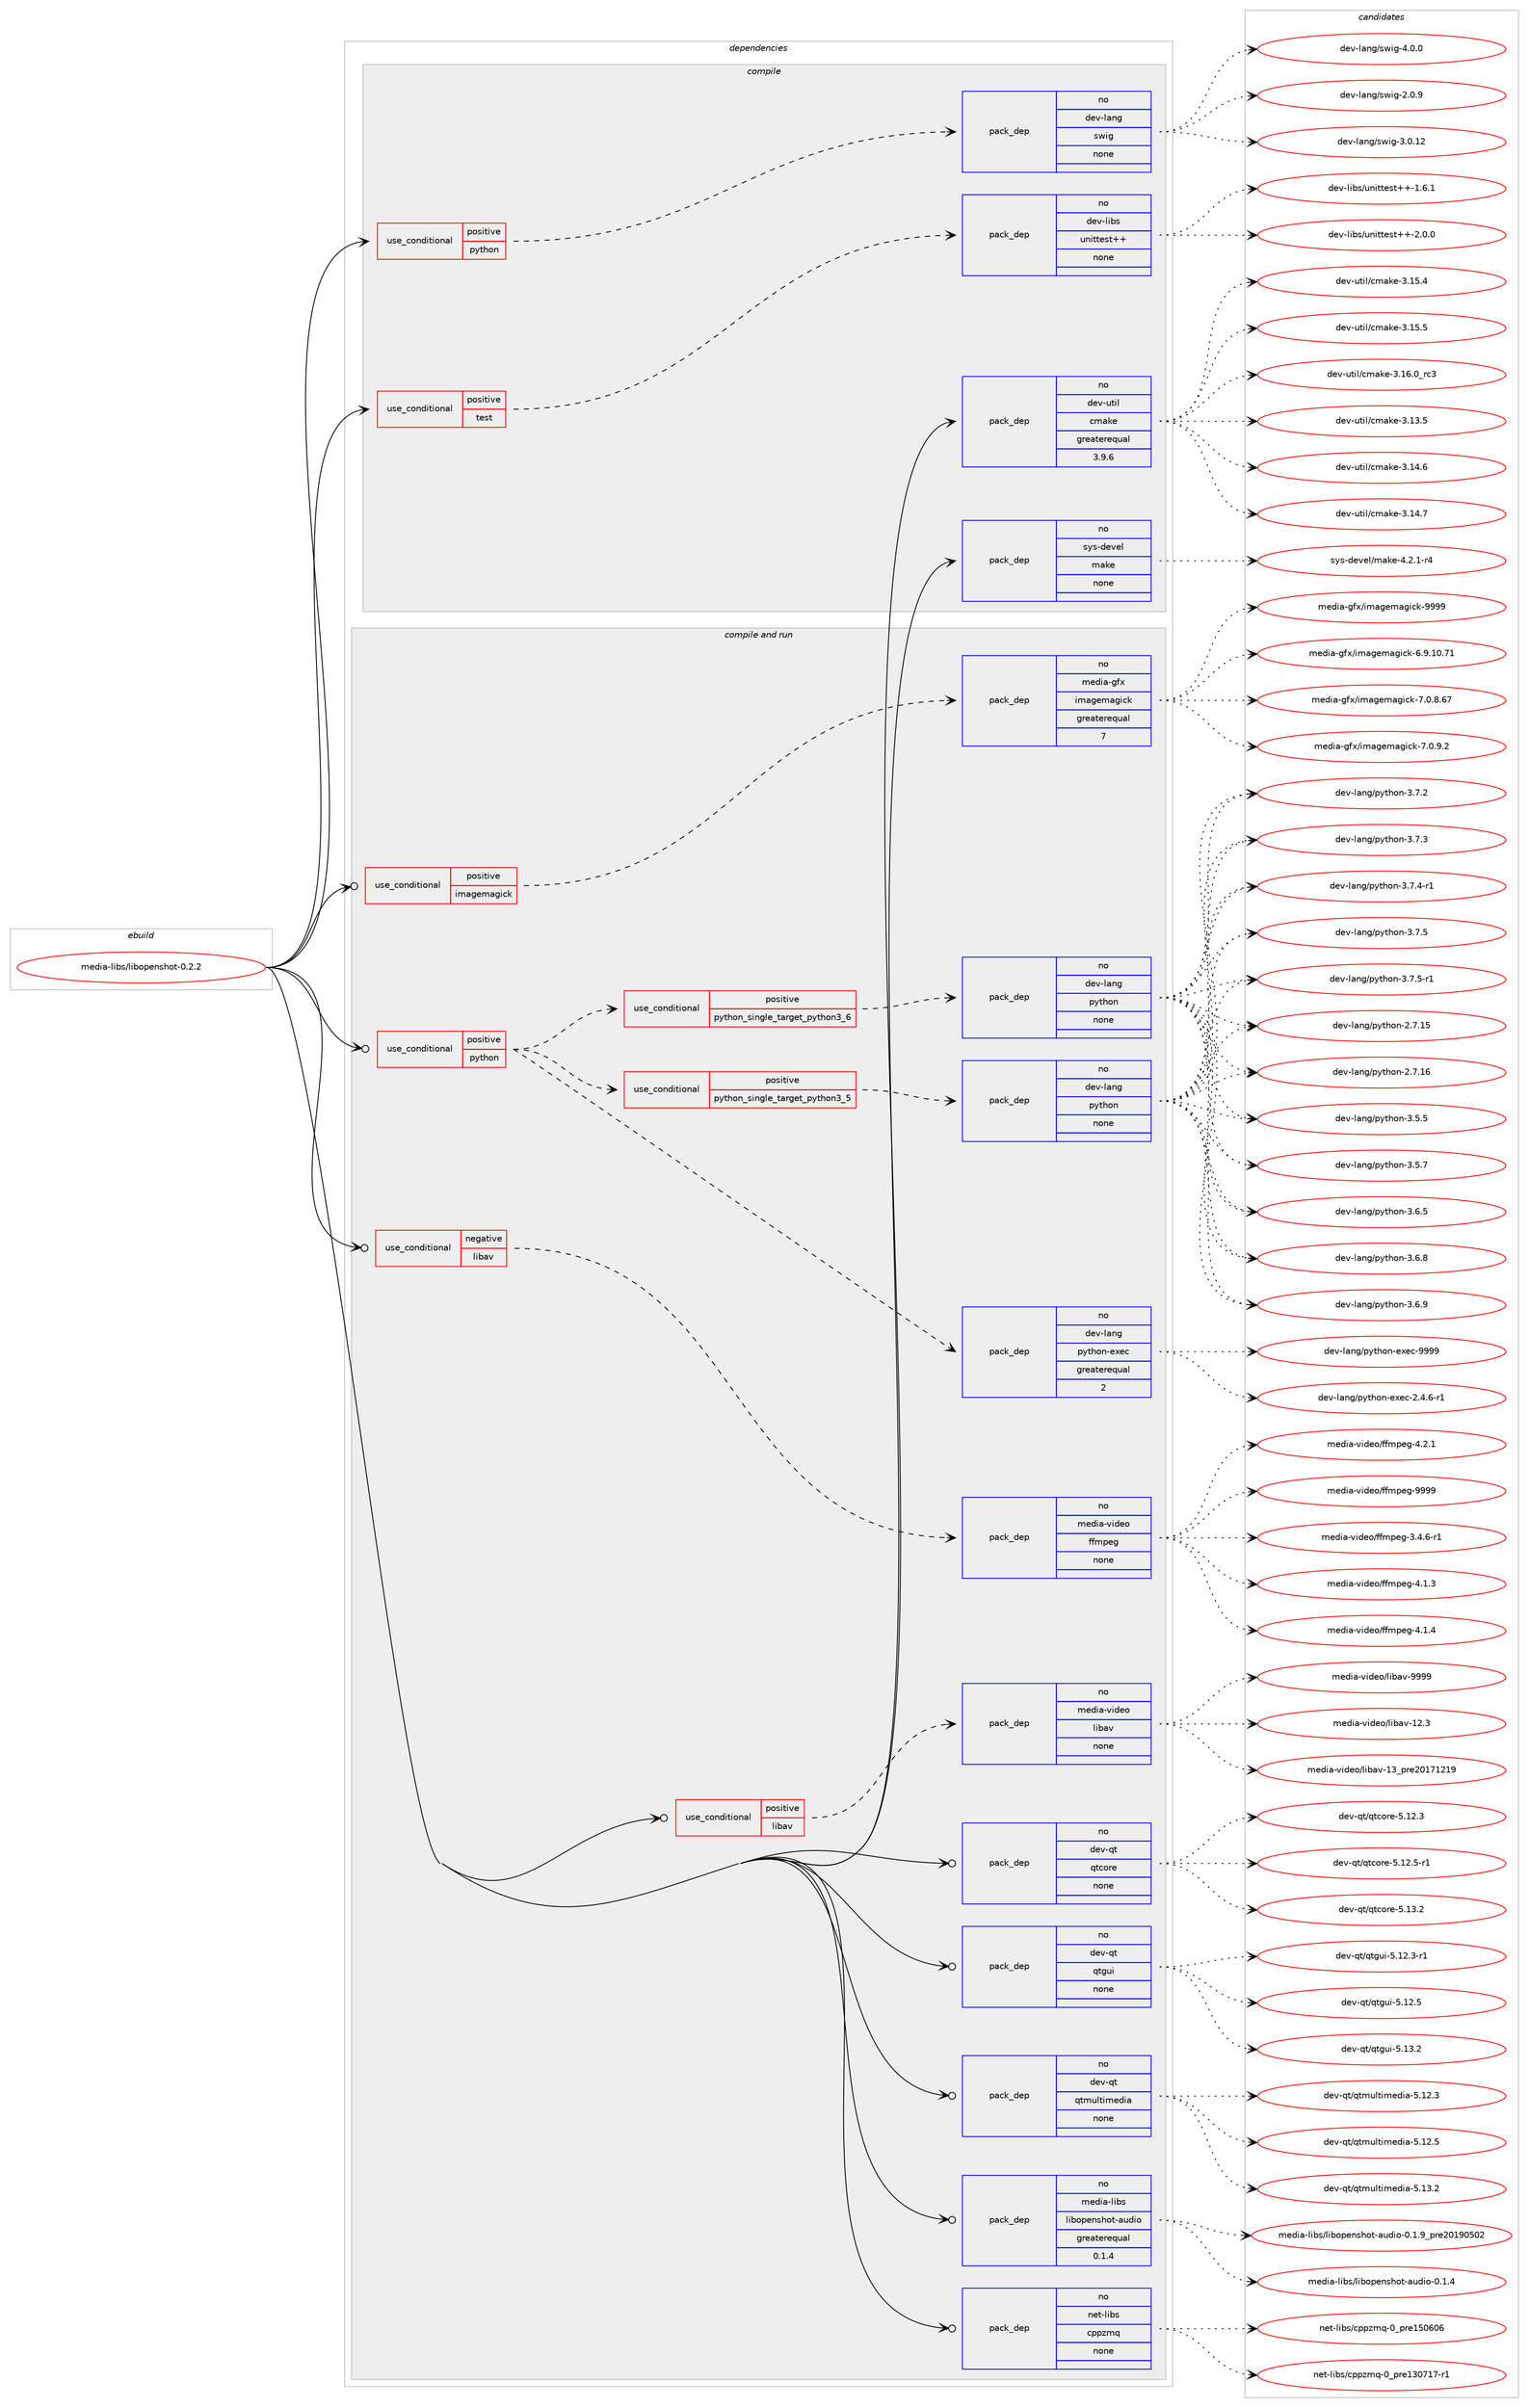 digraph prolog {

# *************
# Graph options
# *************

newrank=true;
concentrate=true;
compound=true;
graph [rankdir=LR,fontname=Helvetica,fontsize=10,ranksep=1.5];#, ranksep=2.5, nodesep=0.2];
edge  [arrowhead=vee];
node  [fontname=Helvetica,fontsize=10];

# **********
# The ebuild
# **********

subgraph cluster_leftcol {
color=gray;
rank=same;
label=<<i>ebuild</i>>;
id [label="media-libs/libopenshot-0.2.2", color=red, width=4, href="../media-libs/libopenshot-0.2.2.svg"];
}

# ****************
# The dependencies
# ****************

subgraph cluster_midcol {
color=gray;
label=<<i>dependencies</i>>;
subgraph cluster_compile {
fillcolor="#eeeeee";
style=filled;
label=<<i>compile</i>>;
subgraph cond191665 {
dependency788091 [label=<<TABLE BORDER="0" CELLBORDER="1" CELLSPACING="0" CELLPADDING="4"><TR><TD ROWSPAN="3" CELLPADDING="10">use_conditional</TD></TR><TR><TD>positive</TD></TR><TR><TD>python</TD></TR></TABLE>>, shape=none, color=red];
subgraph pack582696 {
dependency788092 [label=<<TABLE BORDER="0" CELLBORDER="1" CELLSPACING="0" CELLPADDING="4" WIDTH="220"><TR><TD ROWSPAN="6" CELLPADDING="30">pack_dep</TD></TR><TR><TD WIDTH="110">no</TD></TR><TR><TD>dev-lang</TD></TR><TR><TD>swig</TD></TR><TR><TD>none</TD></TR><TR><TD></TD></TR></TABLE>>, shape=none, color=blue];
}
dependency788091:e -> dependency788092:w [weight=20,style="dashed",arrowhead="vee"];
}
id:e -> dependency788091:w [weight=20,style="solid",arrowhead="vee"];
subgraph cond191666 {
dependency788093 [label=<<TABLE BORDER="0" CELLBORDER="1" CELLSPACING="0" CELLPADDING="4"><TR><TD ROWSPAN="3" CELLPADDING="10">use_conditional</TD></TR><TR><TD>positive</TD></TR><TR><TD>test</TD></TR></TABLE>>, shape=none, color=red];
subgraph pack582697 {
dependency788094 [label=<<TABLE BORDER="0" CELLBORDER="1" CELLSPACING="0" CELLPADDING="4" WIDTH="220"><TR><TD ROWSPAN="6" CELLPADDING="30">pack_dep</TD></TR><TR><TD WIDTH="110">no</TD></TR><TR><TD>dev-libs</TD></TR><TR><TD>unittest++</TD></TR><TR><TD>none</TD></TR><TR><TD></TD></TR></TABLE>>, shape=none, color=blue];
}
dependency788093:e -> dependency788094:w [weight=20,style="dashed",arrowhead="vee"];
}
id:e -> dependency788093:w [weight=20,style="solid",arrowhead="vee"];
subgraph pack582698 {
dependency788095 [label=<<TABLE BORDER="0" CELLBORDER="1" CELLSPACING="0" CELLPADDING="4" WIDTH="220"><TR><TD ROWSPAN="6" CELLPADDING="30">pack_dep</TD></TR><TR><TD WIDTH="110">no</TD></TR><TR><TD>dev-util</TD></TR><TR><TD>cmake</TD></TR><TR><TD>greaterequal</TD></TR><TR><TD>3.9.6</TD></TR></TABLE>>, shape=none, color=blue];
}
id:e -> dependency788095:w [weight=20,style="solid",arrowhead="vee"];
subgraph pack582699 {
dependency788096 [label=<<TABLE BORDER="0" CELLBORDER="1" CELLSPACING="0" CELLPADDING="4" WIDTH="220"><TR><TD ROWSPAN="6" CELLPADDING="30">pack_dep</TD></TR><TR><TD WIDTH="110">no</TD></TR><TR><TD>sys-devel</TD></TR><TR><TD>make</TD></TR><TR><TD>none</TD></TR><TR><TD></TD></TR></TABLE>>, shape=none, color=blue];
}
id:e -> dependency788096:w [weight=20,style="solid",arrowhead="vee"];
}
subgraph cluster_compileandrun {
fillcolor="#eeeeee";
style=filled;
label=<<i>compile and run</i>>;
subgraph cond191667 {
dependency788097 [label=<<TABLE BORDER="0" CELLBORDER="1" CELLSPACING="0" CELLPADDING="4"><TR><TD ROWSPAN="3" CELLPADDING="10">use_conditional</TD></TR><TR><TD>negative</TD></TR><TR><TD>libav</TD></TR></TABLE>>, shape=none, color=red];
subgraph pack582700 {
dependency788098 [label=<<TABLE BORDER="0" CELLBORDER="1" CELLSPACING="0" CELLPADDING="4" WIDTH="220"><TR><TD ROWSPAN="6" CELLPADDING="30">pack_dep</TD></TR><TR><TD WIDTH="110">no</TD></TR><TR><TD>media-video</TD></TR><TR><TD>ffmpeg</TD></TR><TR><TD>none</TD></TR><TR><TD></TD></TR></TABLE>>, shape=none, color=blue];
}
dependency788097:e -> dependency788098:w [weight=20,style="dashed",arrowhead="vee"];
}
id:e -> dependency788097:w [weight=20,style="solid",arrowhead="odotvee"];
subgraph cond191668 {
dependency788099 [label=<<TABLE BORDER="0" CELLBORDER="1" CELLSPACING="0" CELLPADDING="4"><TR><TD ROWSPAN="3" CELLPADDING="10">use_conditional</TD></TR><TR><TD>positive</TD></TR><TR><TD>imagemagick</TD></TR></TABLE>>, shape=none, color=red];
subgraph pack582701 {
dependency788100 [label=<<TABLE BORDER="0" CELLBORDER="1" CELLSPACING="0" CELLPADDING="4" WIDTH="220"><TR><TD ROWSPAN="6" CELLPADDING="30">pack_dep</TD></TR><TR><TD WIDTH="110">no</TD></TR><TR><TD>media-gfx</TD></TR><TR><TD>imagemagick</TD></TR><TR><TD>greaterequal</TD></TR><TR><TD>7</TD></TR></TABLE>>, shape=none, color=blue];
}
dependency788099:e -> dependency788100:w [weight=20,style="dashed",arrowhead="vee"];
}
id:e -> dependency788099:w [weight=20,style="solid",arrowhead="odotvee"];
subgraph cond191669 {
dependency788101 [label=<<TABLE BORDER="0" CELLBORDER="1" CELLSPACING="0" CELLPADDING="4"><TR><TD ROWSPAN="3" CELLPADDING="10">use_conditional</TD></TR><TR><TD>positive</TD></TR><TR><TD>libav</TD></TR></TABLE>>, shape=none, color=red];
subgraph pack582702 {
dependency788102 [label=<<TABLE BORDER="0" CELLBORDER="1" CELLSPACING="0" CELLPADDING="4" WIDTH="220"><TR><TD ROWSPAN="6" CELLPADDING="30">pack_dep</TD></TR><TR><TD WIDTH="110">no</TD></TR><TR><TD>media-video</TD></TR><TR><TD>libav</TD></TR><TR><TD>none</TD></TR><TR><TD></TD></TR></TABLE>>, shape=none, color=blue];
}
dependency788101:e -> dependency788102:w [weight=20,style="dashed",arrowhead="vee"];
}
id:e -> dependency788101:w [weight=20,style="solid",arrowhead="odotvee"];
subgraph cond191670 {
dependency788103 [label=<<TABLE BORDER="0" CELLBORDER="1" CELLSPACING="0" CELLPADDING="4"><TR><TD ROWSPAN="3" CELLPADDING="10">use_conditional</TD></TR><TR><TD>positive</TD></TR><TR><TD>python</TD></TR></TABLE>>, shape=none, color=red];
subgraph cond191671 {
dependency788104 [label=<<TABLE BORDER="0" CELLBORDER="1" CELLSPACING="0" CELLPADDING="4"><TR><TD ROWSPAN="3" CELLPADDING="10">use_conditional</TD></TR><TR><TD>positive</TD></TR><TR><TD>python_single_target_python3_5</TD></TR></TABLE>>, shape=none, color=red];
subgraph pack582703 {
dependency788105 [label=<<TABLE BORDER="0" CELLBORDER="1" CELLSPACING="0" CELLPADDING="4" WIDTH="220"><TR><TD ROWSPAN="6" CELLPADDING="30">pack_dep</TD></TR><TR><TD WIDTH="110">no</TD></TR><TR><TD>dev-lang</TD></TR><TR><TD>python</TD></TR><TR><TD>none</TD></TR><TR><TD></TD></TR></TABLE>>, shape=none, color=blue];
}
dependency788104:e -> dependency788105:w [weight=20,style="dashed",arrowhead="vee"];
}
dependency788103:e -> dependency788104:w [weight=20,style="dashed",arrowhead="vee"];
subgraph cond191672 {
dependency788106 [label=<<TABLE BORDER="0" CELLBORDER="1" CELLSPACING="0" CELLPADDING="4"><TR><TD ROWSPAN="3" CELLPADDING="10">use_conditional</TD></TR><TR><TD>positive</TD></TR><TR><TD>python_single_target_python3_6</TD></TR></TABLE>>, shape=none, color=red];
subgraph pack582704 {
dependency788107 [label=<<TABLE BORDER="0" CELLBORDER="1" CELLSPACING="0" CELLPADDING="4" WIDTH="220"><TR><TD ROWSPAN="6" CELLPADDING="30">pack_dep</TD></TR><TR><TD WIDTH="110">no</TD></TR><TR><TD>dev-lang</TD></TR><TR><TD>python</TD></TR><TR><TD>none</TD></TR><TR><TD></TD></TR></TABLE>>, shape=none, color=blue];
}
dependency788106:e -> dependency788107:w [weight=20,style="dashed",arrowhead="vee"];
}
dependency788103:e -> dependency788106:w [weight=20,style="dashed",arrowhead="vee"];
subgraph pack582705 {
dependency788108 [label=<<TABLE BORDER="0" CELLBORDER="1" CELLSPACING="0" CELLPADDING="4" WIDTH="220"><TR><TD ROWSPAN="6" CELLPADDING="30">pack_dep</TD></TR><TR><TD WIDTH="110">no</TD></TR><TR><TD>dev-lang</TD></TR><TR><TD>python-exec</TD></TR><TR><TD>greaterequal</TD></TR><TR><TD>2</TD></TR></TABLE>>, shape=none, color=blue];
}
dependency788103:e -> dependency788108:w [weight=20,style="dashed",arrowhead="vee"];
}
id:e -> dependency788103:w [weight=20,style="solid",arrowhead="odotvee"];
subgraph pack582706 {
dependency788109 [label=<<TABLE BORDER="0" CELLBORDER="1" CELLSPACING="0" CELLPADDING="4" WIDTH="220"><TR><TD ROWSPAN="6" CELLPADDING="30">pack_dep</TD></TR><TR><TD WIDTH="110">no</TD></TR><TR><TD>dev-qt</TD></TR><TR><TD>qtcore</TD></TR><TR><TD>none</TD></TR><TR><TD></TD></TR></TABLE>>, shape=none, color=blue];
}
id:e -> dependency788109:w [weight=20,style="solid",arrowhead="odotvee"];
subgraph pack582707 {
dependency788110 [label=<<TABLE BORDER="0" CELLBORDER="1" CELLSPACING="0" CELLPADDING="4" WIDTH="220"><TR><TD ROWSPAN="6" CELLPADDING="30">pack_dep</TD></TR><TR><TD WIDTH="110">no</TD></TR><TR><TD>dev-qt</TD></TR><TR><TD>qtgui</TD></TR><TR><TD>none</TD></TR><TR><TD></TD></TR></TABLE>>, shape=none, color=blue];
}
id:e -> dependency788110:w [weight=20,style="solid",arrowhead="odotvee"];
subgraph pack582708 {
dependency788111 [label=<<TABLE BORDER="0" CELLBORDER="1" CELLSPACING="0" CELLPADDING="4" WIDTH="220"><TR><TD ROWSPAN="6" CELLPADDING="30">pack_dep</TD></TR><TR><TD WIDTH="110">no</TD></TR><TR><TD>dev-qt</TD></TR><TR><TD>qtmultimedia</TD></TR><TR><TD>none</TD></TR><TR><TD></TD></TR></TABLE>>, shape=none, color=blue];
}
id:e -> dependency788111:w [weight=20,style="solid",arrowhead="odotvee"];
subgraph pack582709 {
dependency788112 [label=<<TABLE BORDER="0" CELLBORDER="1" CELLSPACING="0" CELLPADDING="4" WIDTH="220"><TR><TD ROWSPAN="6" CELLPADDING="30">pack_dep</TD></TR><TR><TD WIDTH="110">no</TD></TR><TR><TD>media-libs</TD></TR><TR><TD>libopenshot-audio</TD></TR><TR><TD>greaterequal</TD></TR><TR><TD>0.1.4</TD></TR></TABLE>>, shape=none, color=blue];
}
id:e -> dependency788112:w [weight=20,style="solid",arrowhead="odotvee"];
subgraph pack582710 {
dependency788113 [label=<<TABLE BORDER="0" CELLBORDER="1" CELLSPACING="0" CELLPADDING="4" WIDTH="220"><TR><TD ROWSPAN="6" CELLPADDING="30">pack_dep</TD></TR><TR><TD WIDTH="110">no</TD></TR><TR><TD>net-libs</TD></TR><TR><TD>cppzmq</TD></TR><TR><TD>none</TD></TR><TR><TD></TD></TR></TABLE>>, shape=none, color=blue];
}
id:e -> dependency788113:w [weight=20,style="solid",arrowhead="odotvee"];
}
subgraph cluster_run {
fillcolor="#eeeeee";
style=filled;
label=<<i>run</i>>;
}
}

# **************
# The candidates
# **************

subgraph cluster_choices {
rank=same;
color=gray;
label=<<i>candidates</i>>;

subgraph choice582696 {
color=black;
nodesep=1;
choice100101118451089711010347115119105103455046484657 [label="dev-lang/swig-2.0.9", color=red, width=4,href="../dev-lang/swig-2.0.9.svg"];
choice10010111845108971101034711511910510345514648464950 [label="dev-lang/swig-3.0.12", color=red, width=4,href="../dev-lang/swig-3.0.12.svg"];
choice100101118451089711010347115119105103455246484648 [label="dev-lang/swig-4.0.0", color=red, width=4,href="../dev-lang/swig-4.0.0.svg"];
dependency788092:e -> choice100101118451089711010347115119105103455046484657:w [style=dotted,weight="100"];
dependency788092:e -> choice10010111845108971101034711511910510345514648464950:w [style=dotted,weight="100"];
dependency788092:e -> choice100101118451089711010347115119105103455246484648:w [style=dotted,weight="100"];
}
subgraph choice582697 {
color=black;
nodesep=1;
choice1001011184510810598115471171101051161161011151164343454946544649 [label="dev-libs/unittest++-1.6.1", color=red, width=4,href="../dev-libs/unittest++-1.6.1.svg"];
choice1001011184510810598115471171101051161161011151164343455046484648 [label="dev-libs/unittest++-2.0.0", color=red, width=4,href="../dev-libs/unittest++-2.0.0.svg"];
dependency788094:e -> choice1001011184510810598115471171101051161161011151164343454946544649:w [style=dotted,weight="100"];
dependency788094:e -> choice1001011184510810598115471171101051161161011151164343455046484648:w [style=dotted,weight="100"];
}
subgraph choice582698 {
color=black;
nodesep=1;
choice1001011184511711610510847991099710710145514649514653 [label="dev-util/cmake-3.13.5", color=red, width=4,href="../dev-util/cmake-3.13.5.svg"];
choice1001011184511711610510847991099710710145514649524654 [label="dev-util/cmake-3.14.6", color=red, width=4,href="../dev-util/cmake-3.14.6.svg"];
choice1001011184511711610510847991099710710145514649524655 [label="dev-util/cmake-3.14.7", color=red, width=4,href="../dev-util/cmake-3.14.7.svg"];
choice1001011184511711610510847991099710710145514649534652 [label="dev-util/cmake-3.15.4", color=red, width=4,href="../dev-util/cmake-3.15.4.svg"];
choice1001011184511711610510847991099710710145514649534653 [label="dev-util/cmake-3.15.5", color=red, width=4,href="../dev-util/cmake-3.15.5.svg"];
choice1001011184511711610510847991099710710145514649544648951149951 [label="dev-util/cmake-3.16.0_rc3", color=red, width=4,href="../dev-util/cmake-3.16.0_rc3.svg"];
dependency788095:e -> choice1001011184511711610510847991099710710145514649514653:w [style=dotted,weight="100"];
dependency788095:e -> choice1001011184511711610510847991099710710145514649524654:w [style=dotted,weight="100"];
dependency788095:e -> choice1001011184511711610510847991099710710145514649524655:w [style=dotted,weight="100"];
dependency788095:e -> choice1001011184511711610510847991099710710145514649534652:w [style=dotted,weight="100"];
dependency788095:e -> choice1001011184511711610510847991099710710145514649534653:w [style=dotted,weight="100"];
dependency788095:e -> choice1001011184511711610510847991099710710145514649544648951149951:w [style=dotted,weight="100"];
}
subgraph choice582699 {
color=black;
nodesep=1;
choice1151211154510010111810110847109971071014552465046494511452 [label="sys-devel/make-4.2.1-r4", color=red, width=4,href="../sys-devel/make-4.2.1-r4.svg"];
dependency788096:e -> choice1151211154510010111810110847109971071014552465046494511452:w [style=dotted,weight="100"];
}
subgraph choice582700 {
color=black;
nodesep=1;
choice1091011001059745118105100101111471021021091121011034551465246544511449 [label="media-video/ffmpeg-3.4.6-r1", color=red, width=4,href="../media-video/ffmpeg-3.4.6-r1.svg"];
choice109101100105974511810510010111147102102109112101103455246494651 [label="media-video/ffmpeg-4.1.3", color=red, width=4,href="../media-video/ffmpeg-4.1.3.svg"];
choice109101100105974511810510010111147102102109112101103455246494652 [label="media-video/ffmpeg-4.1.4", color=red, width=4,href="../media-video/ffmpeg-4.1.4.svg"];
choice109101100105974511810510010111147102102109112101103455246504649 [label="media-video/ffmpeg-4.2.1", color=red, width=4,href="../media-video/ffmpeg-4.2.1.svg"];
choice1091011001059745118105100101111471021021091121011034557575757 [label="media-video/ffmpeg-9999", color=red, width=4,href="../media-video/ffmpeg-9999.svg"];
dependency788098:e -> choice1091011001059745118105100101111471021021091121011034551465246544511449:w [style=dotted,weight="100"];
dependency788098:e -> choice109101100105974511810510010111147102102109112101103455246494651:w [style=dotted,weight="100"];
dependency788098:e -> choice109101100105974511810510010111147102102109112101103455246494652:w [style=dotted,weight="100"];
dependency788098:e -> choice109101100105974511810510010111147102102109112101103455246504649:w [style=dotted,weight="100"];
dependency788098:e -> choice1091011001059745118105100101111471021021091121011034557575757:w [style=dotted,weight="100"];
}
subgraph choice582701 {
color=black;
nodesep=1;
choice10910110010597451031021204710510997103101109971031059910745544657464948465549 [label="media-gfx/imagemagick-6.9.10.71", color=red, width=4,href="../media-gfx/imagemagick-6.9.10.71.svg"];
choice109101100105974510310212047105109971031011099710310599107455546484656465455 [label="media-gfx/imagemagick-7.0.8.67", color=red, width=4,href="../media-gfx/imagemagick-7.0.8.67.svg"];
choice1091011001059745103102120471051099710310110997103105991074555464846574650 [label="media-gfx/imagemagick-7.0.9.2", color=red, width=4,href="../media-gfx/imagemagick-7.0.9.2.svg"];
choice1091011001059745103102120471051099710310110997103105991074557575757 [label="media-gfx/imagemagick-9999", color=red, width=4,href="../media-gfx/imagemagick-9999.svg"];
dependency788100:e -> choice10910110010597451031021204710510997103101109971031059910745544657464948465549:w [style=dotted,weight="100"];
dependency788100:e -> choice109101100105974510310212047105109971031011099710310599107455546484656465455:w [style=dotted,weight="100"];
dependency788100:e -> choice1091011001059745103102120471051099710310110997103105991074555464846574650:w [style=dotted,weight="100"];
dependency788100:e -> choice1091011001059745103102120471051099710310110997103105991074557575757:w [style=dotted,weight="100"];
}
subgraph choice582702 {
color=black;
nodesep=1;
choice10910110010597451181051001011114710810598971184549504651 [label="media-video/libav-12.3", color=red, width=4,href="../media-video/libav-12.3.svg"];
choice1091011001059745118105100101111471081059897118454951951121141015048495549504957 [label="media-video/libav-13_pre20171219", color=red, width=4,href="../media-video/libav-13_pre20171219.svg"];
choice10910110010597451181051001011114710810598971184557575757 [label="media-video/libav-9999", color=red, width=4,href="../media-video/libav-9999.svg"];
dependency788102:e -> choice10910110010597451181051001011114710810598971184549504651:w [style=dotted,weight="100"];
dependency788102:e -> choice1091011001059745118105100101111471081059897118454951951121141015048495549504957:w [style=dotted,weight="100"];
dependency788102:e -> choice10910110010597451181051001011114710810598971184557575757:w [style=dotted,weight="100"];
}
subgraph choice582703 {
color=black;
nodesep=1;
choice10010111845108971101034711212111610411111045504655464953 [label="dev-lang/python-2.7.15", color=red, width=4,href="../dev-lang/python-2.7.15.svg"];
choice10010111845108971101034711212111610411111045504655464954 [label="dev-lang/python-2.7.16", color=red, width=4,href="../dev-lang/python-2.7.16.svg"];
choice100101118451089711010347112121116104111110455146534653 [label="dev-lang/python-3.5.5", color=red, width=4,href="../dev-lang/python-3.5.5.svg"];
choice100101118451089711010347112121116104111110455146534655 [label="dev-lang/python-3.5.7", color=red, width=4,href="../dev-lang/python-3.5.7.svg"];
choice100101118451089711010347112121116104111110455146544653 [label="dev-lang/python-3.6.5", color=red, width=4,href="../dev-lang/python-3.6.5.svg"];
choice100101118451089711010347112121116104111110455146544656 [label="dev-lang/python-3.6.8", color=red, width=4,href="../dev-lang/python-3.6.8.svg"];
choice100101118451089711010347112121116104111110455146544657 [label="dev-lang/python-3.6.9", color=red, width=4,href="../dev-lang/python-3.6.9.svg"];
choice100101118451089711010347112121116104111110455146554650 [label="dev-lang/python-3.7.2", color=red, width=4,href="../dev-lang/python-3.7.2.svg"];
choice100101118451089711010347112121116104111110455146554651 [label="dev-lang/python-3.7.3", color=red, width=4,href="../dev-lang/python-3.7.3.svg"];
choice1001011184510897110103471121211161041111104551465546524511449 [label="dev-lang/python-3.7.4-r1", color=red, width=4,href="../dev-lang/python-3.7.4-r1.svg"];
choice100101118451089711010347112121116104111110455146554653 [label="dev-lang/python-3.7.5", color=red, width=4,href="../dev-lang/python-3.7.5.svg"];
choice1001011184510897110103471121211161041111104551465546534511449 [label="dev-lang/python-3.7.5-r1", color=red, width=4,href="../dev-lang/python-3.7.5-r1.svg"];
dependency788105:e -> choice10010111845108971101034711212111610411111045504655464953:w [style=dotted,weight="100"];
dependency788105:e -> choice10010111845108971101034711212111610411111045504655464954:w [style=dotted,weight="100"];
dependency788105:e -> choice100101118451089711010347112121116104111110455146534653:w [style=dotted,weight="100"];
dependency788105:e -> choice100101118451089711010347112121116104111110455146534655:w [style=dotted,weight="100"];
dependency788105:e -> choice100101118451089711010347112121116104111110455146544653:w [style=dotted,weight="100"];
dependency788105:e -> choice100101118451089711010347112121116104111110455146544656:w [style=dotted,weight="100"];
dependency788105:e -> choice100101118451089711010347112121116104111110455146544657:w [style=dotted,weight="100"];
dependency788105:e -> choice100101118451089711010347112121116104111110455146554650:w [style=dotted,weight="100"];
dependency788105:e -> choice100101118451089711010347112121116104111110455146554651:w [style=dotted,weight="100"];
dependency788105:e -> choice1001011184510897110103471121211161041111104551465546524511449:w [style=dotted,weight="100"];
dependency788105:e -> choice100101118451089711010347112121116104111110455146554653:w [style=dotted,weight="100"];
dependency788105:e -> choice1001011184510897110103471121211161041111104551465546534511449:w [style=dotted,weight="100"];
}
subgraph choice582704 {
color=black;
nodesep=1;
choice10010111845108971101034711212111610411111045504655464953 [label="dev-lang/python-2.7.15", color=red, width=4,href="../dev-lang/python-2.7.15.svg"];
choice10010111845108971101034711212111610411111045504655464954 [label="dev-lang/python-2.7.16", color=red, width=4,href="../dev-lang/python-2.7.16.svg"];
choice100101118451089711010347112121116104111110455146534653 [label="dev-lang/python-3.5.5", color=red, width=4,href="../dev-lang/python-3.5.5.svg"];
choice100101118451089711010347112121116104111110455146534655 [label="dev-lang/python-3.5.7", color=red, width=4,href="../dev-lang/python-3.5.7.svg"];
choice100101118451089711010347112121116104111110455146544653 [label="dev-lang/python-3.6.5", color=red, width=4,href="../dev-lang/python-3.6.5.svg"];
choice100101118451089711010347112121116104111110455146544656 [label="dev-lang/python-3.6.8", color=red, width=4,href="../dev-lang/python-3.6.8.svg"];
choice100101118451089711010347112121116104111110455146544657 [label="dev-lang/python-3.6.9", color=red, width=4,href="../dev-lang/python-3.6.9.svg"];
choice100101118451089711010347112121116104111110455146554650 [label="dev-lang/python-3.7.2", color=red, width=4,href="../dev-lang/python-3.7.2.svg"];
choice100101118451089711010347112121116104111110455146554651 [label="dev-lang/python-3.7.3", color=red, width=4,href="../dev-lang/python-3.7.3.svg"];
choice1001011184510897110103471121211161041111104551465546524511449 [label="dev-lang/python-3.7.4-r1", color=red, width=4,href="../dev-lang/python-3.7.4-r1.svg"];
choice100101118451089711010347112121116104111110455146554653 [label="dev-lang/python-3.7.5", color=red, width=4,href="../dev-lang/python-3.7.5.svg"];
choice1001011184510897110103471121211161041111104551465546534511449 [label="dev-lang/python-3.7.5-r1", color=red, width=4,href="../dev-lang/python-3.7.5-r1.svg"];
dependency788107:e -> choice10010111845108971101034711212111610411111045504655464953:w [style=dotted,weight="100"];
dependency788107:e -> choice10010111845108971101034711212111610411111045504655464954:w [style=dotted,weight="100"];
dependency788107:e -> choice100101118451089711010347112121116104111110455146534653:w [style=dotted,weight="100"];
dependency788107:e -> choice100101118451089711010347112121116104111110455146534655:w [style=dotted,weight="100"];
dependency788107:e -> choice100101118451089711010347112121116104111110455146544653:w [style=dotted,weight="100"];
dependency788107:e -> choice100101118451089711010347112121116104111110455146544656:w [style=dotted,weight="100"];
dependency788107:e -> choice100101118451089711010347112121116104111110455146544657:w [style=dotted,weight="100"];
dependency788107:e -> choice100101118451089711010347112121116104111110455146554650:w [style=dotted,weight="100"];
dependency788107:e -> choice100101118451089711010347112121116104111110455146554651:w [style=dotted,weight="100"];
dependency788107:e -> choice1001011184510897110103471121211161041111104551465546524511449:w [style=dotted,weight="100"];
dependency788107:e -> choice100101118451089711010347112121116104111110455146554653:w [style=dotted,weight="100"];
dependency788107:e -> choice1001011184510897110103471121211161041111104551465546534511449:w [style=dotted,weight="100"];
}
subgraph choice582705 {
color=black;
nodesep=1;
choice10010111845108971101034711212111610411111045101120101994550465246544511449 [label="dev-lang/python-exec-2.4.6-r1", color=red, width=4,href="../dev-lang/python-exec-2.4.6-r1.svg"];
choice10010111845108971101034711212111610411111045101120101994557575757 [label="dev-lang/python-exec-9999", color=red, width=4,href="../dev-lang/python-exec-9999.svg"];
dependency788108:e -> choice10010111845108971101034711212111610411111045101120101994550465246544511449:w [style=dotted,weight="100"];
dependency788108:e -> choice10010111845108971101034711212111610411111045101120101994557575757:w [style=dotted,weight="100"];
}
subgraph choice582706 {
color=black;
nodesep=1;
choice10010111845113116471131169911111410145534649504651 [label="dev-qt/qtcore-5.12.3", color=red, width=4,href="../dev-qt/qtcore-5.12.3.svg"];
choice100101118451131164711311699111114101455346495046534511449 [label="dev-qt/qtcore-5.12.5-r1", color=red, width=4,href="../dev-qt/qtcore-5.12.5-r1.svg"];
choice10010111845113116471131169911111410145534649514650 [label="dev-qt/qtcore-5.13.2", color=red, width=4,href="../dev-qt/qtcore-5.13.2.svg"];
dependency788109:e -> choice10010111845113116471131169911111410145534649504651:w [style=dotted,weight="100"];
dependency788109:e -> choice100101118451131164711311699111114101455346495046534511449:w [style=dotted,weight="100"];
dependency788109:e -> choice10010111845113116471131169911111410145534649514650:w [style=dotted,weight="100"];
}
subgraph choice582707 {
color=black;
nodesep=1;
choice1001011184511311647113116103117105455346495046514511449 [label="dev-qt/qtgui-5.12.3-r1", color=red, width=4,href="../dev-qt/qtgui-5.12.3-r1.svg"];
choice100101118451131164711311610311710545534649504653 [label="dev-qt/qtgui-5.12.5", color=red, width=4,href="../dev-qt/qtgui-5.12.5.svg"];
choice100101118451131164711311610311710545534649514650 [label="dev-qt/qtgui-5.13.2", color=red, width=4,href="../dev-qt/qtgui-5.13.2.svg"];
dependency788110:e -> choice1001011184511311647113116103117105455346495046514511449:w [style=dotted,weight="100"];
dependency788110:e -> choice100101118451131164711311610311710545534649504653:w [style=dotted,weight="100"];
dependency788110:e -> choice100101118451131164711311610311710545534649514650:w [style=dotted,weight="100"];
}
subgraph choice582708 {
color=black;
nodesep=1;
choice10010111845113116471131161091171081161051091011001059745534649504651 [label="dev-qt/qtmultimedia-5.12.3", color=red, width=4,href="../dev-qt/qtmultimedia-5.12.3.svg"];
choice10010111845113116471131161091171081161051091011001059745534649504653 [label="dev-qt/qtmultimedia-5.12.5", color=red, width=4,href="../dev-qt/qtmultimedia-5.12.5.svg"];
choice10010111845113116471131161091171081161051091011001059745534649514650 [label="dev-qt/qtmultimedia-5.13.2", color=red, width=4,href="../dev-qt/qtmultimedia-5.13.2.svg"];
dependency788111:e -> choice10010111845113116471131161091171081161051091011001059745534649504651:w [style=dotted,weight="100"];
dependency788111:e -> choice10010111845113116471131161091171081161051091011001059745534649504653:w [style=dotted,weight="100"];
dependency788111:e -> choice10010111845113116471131161091171081161051091011001059745534649514650:w [style=dotted,weight="100"];
}
subgraph choice582709 {
color=black;
nodesep=1;
choice10910110010597451081059811547108105981111121011101151041111164597117100105111454846494652 [label="media-libs/libopenshot-audio-0.1.4", color=red, width=4,href="../media-libs/libopenshot-audio-0.1.4.svg"];
choice10910110010597451081059811547108105981111121011101151041111164597117100105111454846494657951121141015048495748534850 [label="media-libs/libopenshot-audio-0.1.9_pre20190502", color=red, width=4,href="../media-libs/libopenshot-audio-0.1.9_pre20190502.svg"];
dependency788112:e -> choice10910110010597451081059811547108105981111121011101151041111164597117100105111454846494652:w [style=dotted,weight="100"];
dependency788112:e -> choice10910110010597451081059811547108105981111121011101151041111164597117100105111454846494657951121141015048495748534850:w [style=dotted,weight="100"];
}
subgraph choice582710 {
color=black;
nodesep=1;
choice110101116451081059811547991121121221091134548951121141014951485549554511449 [label="net-libs/cppzmq-0_pre130717-r1", color=red, width=4,href="../net-libs/cppzmq-0_pre130717-r1.svg"];
choice11010111645108105981154799112112122109113454895112114101495348544854 [label="net-libs/cppzmq-0_pre150606", color=red, width=4,href="../net-libs/cppzmq-0_pre150606.svg"];
dependency788113:e -> choice110101116451081059811547991121121221091134548951121141014951485549554511449:w [style=dotted,weight="100"];
dependency788113:e -> choice11010111645108105981154799112112122109113454895112114101495348544854:w [style=dotted,weight="100"];
}
}

}
